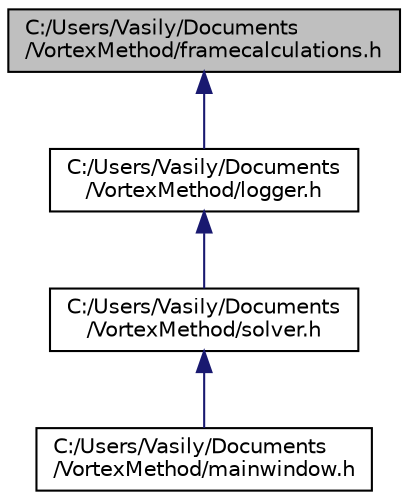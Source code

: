 digraph "C:/Users/Vasily/Documents/VortexMethod/framecalculations.h"
{
  edge [fontname="Helvetica",fontsize="10",labelfontname="Helvetica",labelfontsize="10"];
  node [fontname="Helvetica",fontsize="10",shape=record];
  Node16 [label="C:/Users/Vasily/Documents\l/VortexMethod/framecalculations.h",height=0.2,width=0.4,color="black", fillcolor="grey75", style="filled", fontcolor="black"];
  Node16 -> Node17 [dir="back",color="midnightblue",fontsize="10",style="solid",fontname="Helvetica"];
  Node17 [label="C:/Users/Vasily/Documents\l/VortexMethod/logger.h",height=0.2,width=0.4,color="black", fillcolor="white", style="filled",URL="$logger_8h.html",tooltip="Заголовочный файл для описания классов и перечистлений для работы с файлами "];
  Node17 -> Node18 [dir="back",color="midnightblue",fontsize="10",style="solid",fontname="Helvetica"];
  Node18 [label="C:/Users/Vasily/Documents\l/VortexMethod/solver.h",height=0.2,width=0.4,color="black", fillcolor="white", style="filled",URL="$solver_8h_source.html"];
  Node18 -> Node19 [dir="back",color="midnightblue",fontsize="10",style="solid",fontname="Helvetica"];
  Node19 [label="C:/Users/Vasily/Documents\l/VortexMethod/mainwindow.h",height=0.2,width=0.4,color="black", fillcolor="white", style="filled",URL="$mainwindow_8h_source.html"];
}
